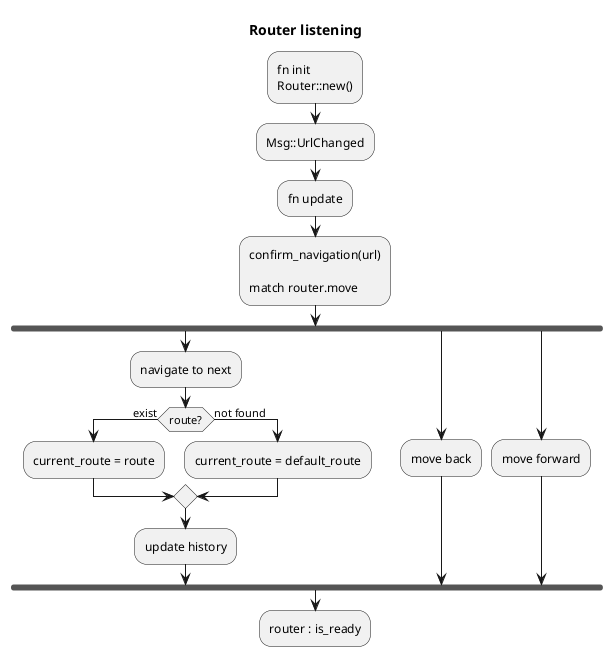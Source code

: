 @startuml

title Router listening

:fn init
Router::new();

:Msg::UrlChanged;

:fn update;

:confirm_navigation(url)

match router.move;


fork
 :navigate to next;
    if (route?) then (exist)
        :current_route = route;
    else (not found)
        :current_route = default_route;
    endif
    :update history;
fork again
 :move back;
fork again
 :move forward;
end fork
:router : is_ready;
@enduml
